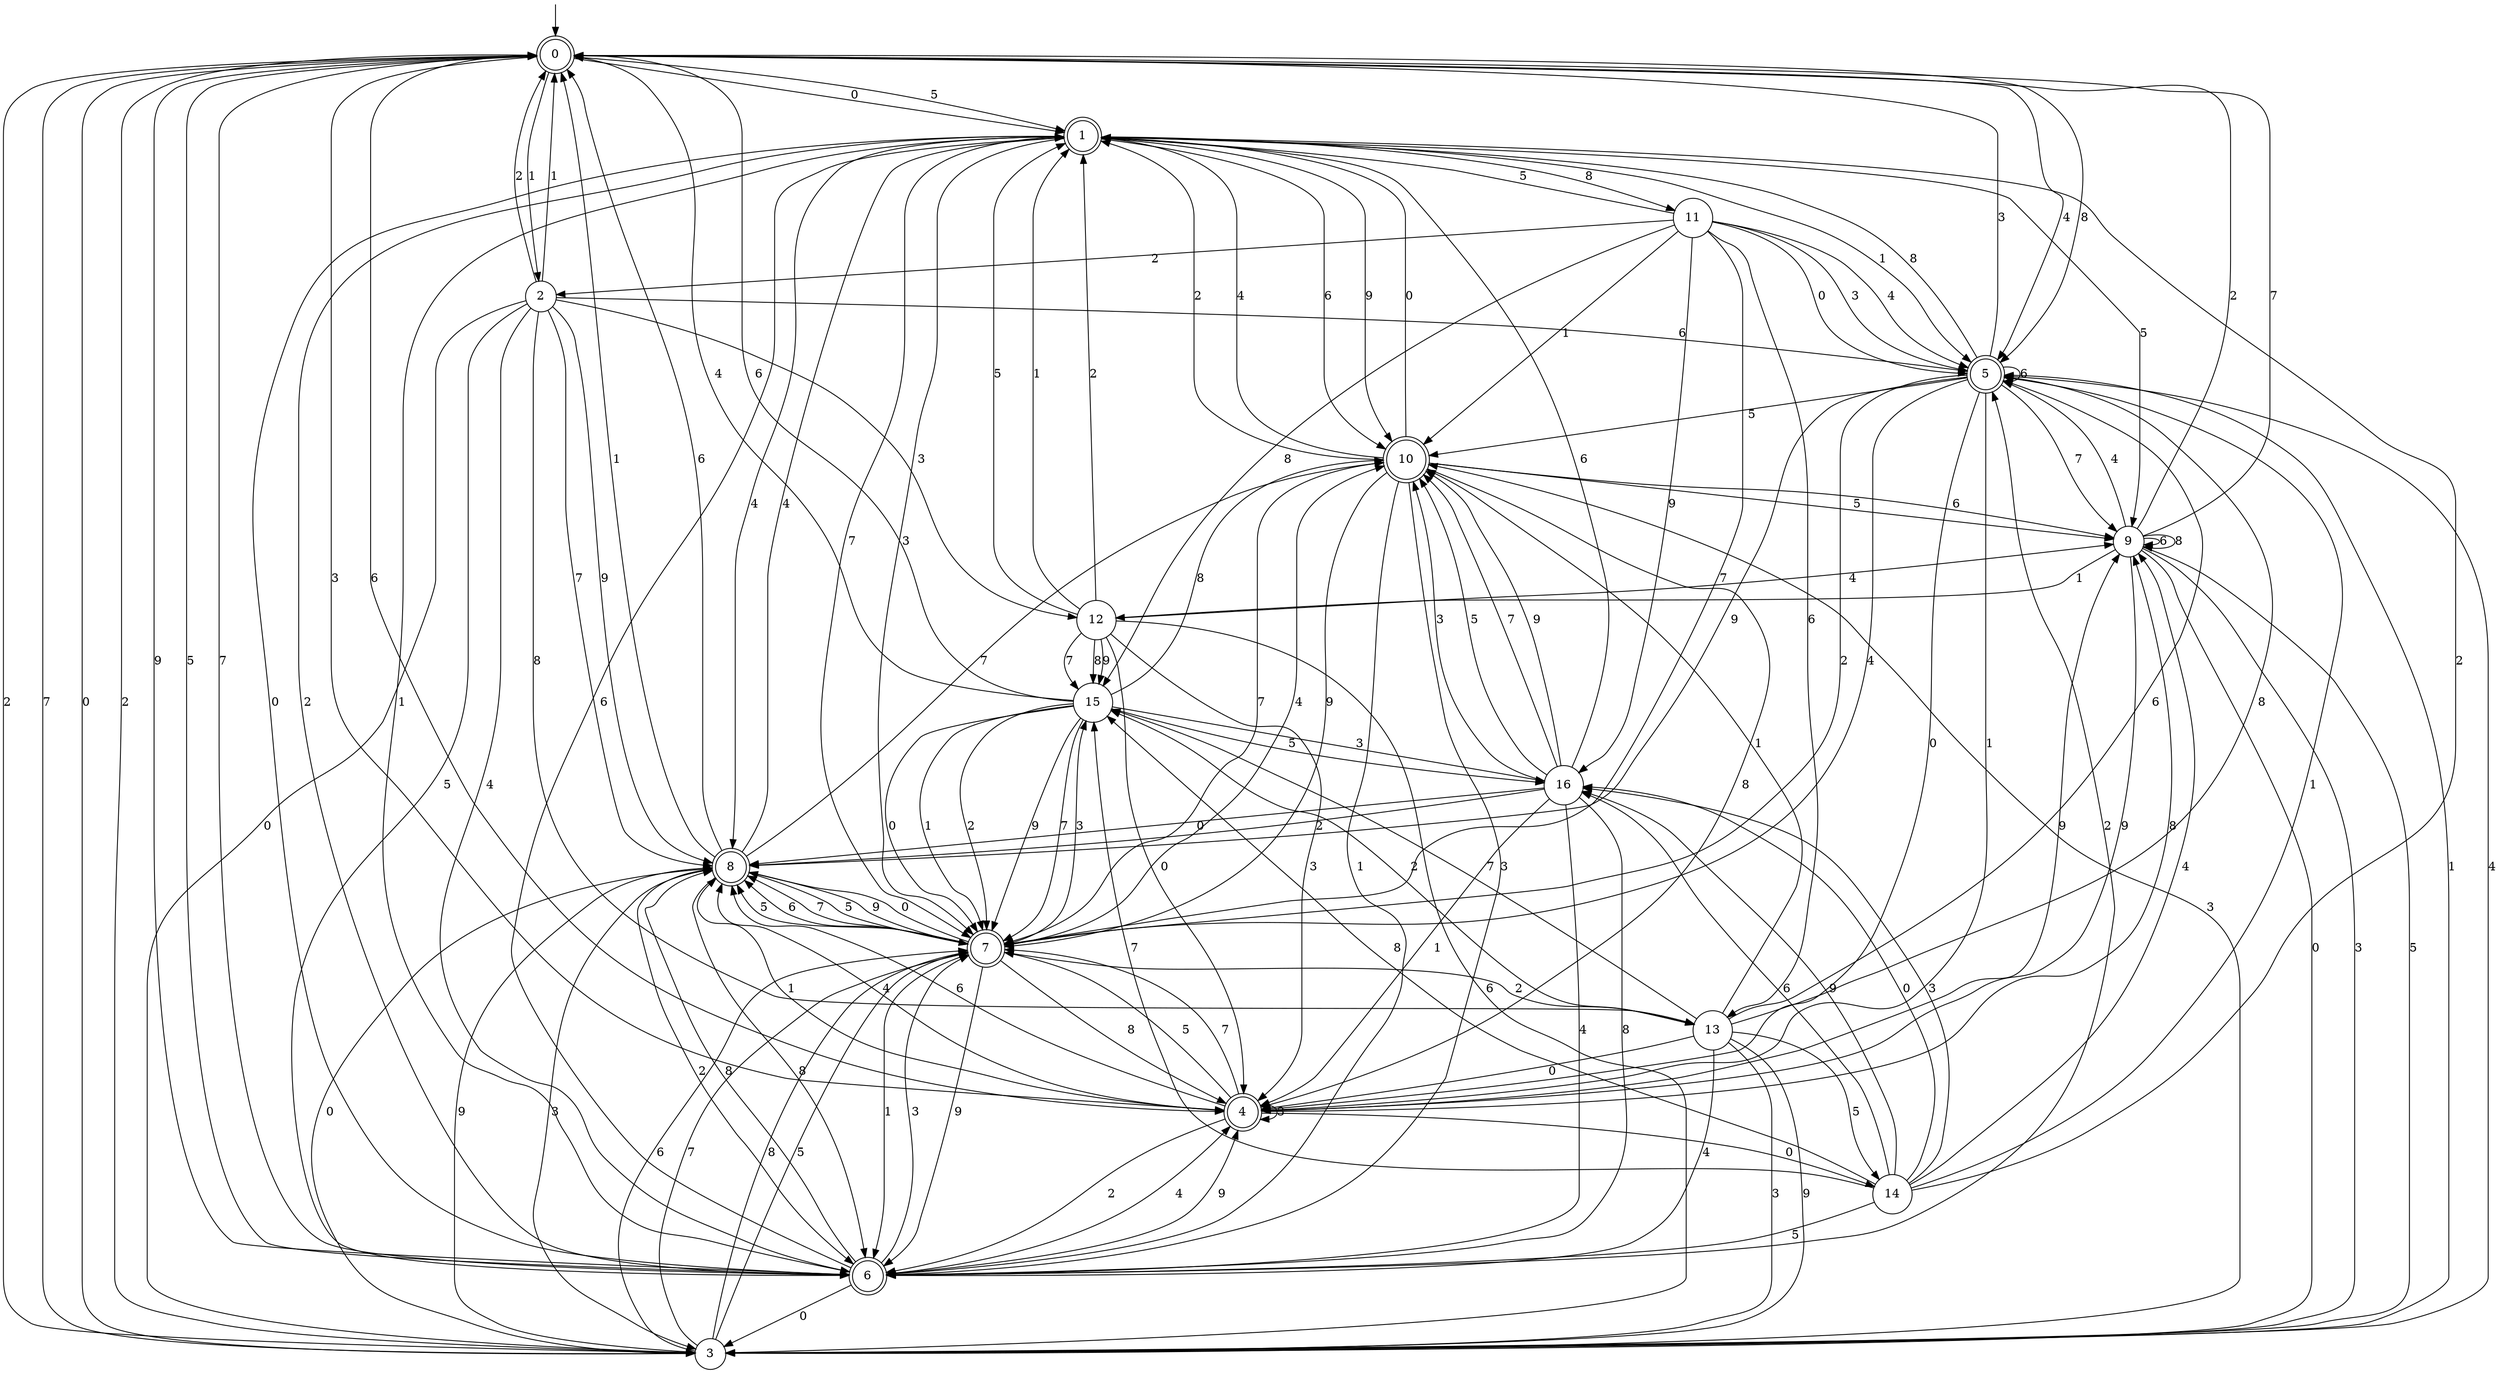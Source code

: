 digraph g {

	s0 [shape="doublecircle" label="0"];
	s1 [shape="doublecircle" label="1"];
	s2 [shape="circle" label="2"];
	s3 [shape="circle" label="3"];
	s4 [shape="doublecircle" label="4"];
	s5 [shape="doublecircle" label="5"];
	s6 [shape="doublecircle" label="6"];
	s7 [shape="doublecircle" label="7"];
	s8 [shape="doublecircle" label="8"];
	s9 [shape="circle" label="9"];
	s10 [shape="doublecircle" label="10"];
	s11 [shape="circle" label="11"];
	s12 [shape="circle" label="12"];
	s13 [shape="circle" label="13"];
	s14 [shape="circle" label="14"];
	s15 [shape="circle" label="15"];
	s16 [shape="circle" label="16"];
	s0 -> s1 [label="0"];
	s0 -> s2 [label="1"];
	s0 -> s3 [label="2"];
	s0 -> s4 [label="3"];
	s0 -> s5 [label="4"];
	s0 -> s1 [label="5"];
	s0 -> s4 [label="6"];
	s0 -> s3 [label="7"];
	s0 -> s5 [label="8"];
	s0 -> s6 [label="9"];
	s1 -> s6 [label="0"];
	s1 -> s5 [label="1"];
	s1 -> s6 [label="2"];
	s1 -> s7 [label="3"];
	s1 -> s8 [label="4"];
	s1 -> s9 [label="5"];
	s1 -> s10 [label="6"];
	s1 -> s7 [label="7"];
	s1 -> s11 [label="8"];
	s1 -> s10 [label="9"];
	s2 -> s3 [label="0"];
	s2 -> s0 [label="1"];
	s2 -> s0 [label="2"];
	s2 -> s12 [label="3"];
	s2 -> s6 [label="4"];
	s2 -> s6 [label="5"];
	s2 -> s5 [label="6"];
	s2 -> s8 [label="7"];
	s2 -> s13 [label="8"];
	s2 -> s8 [label="9"];
	s3 -> s0 [label="0"];
	s3 -> s5 [label="1"];
	s3 -> s0 [label="2"];
	s3 -> s10 [label="3"];
	s3 -> s5 [label="4"];
	s3 -> s7 [label="5"];
	s3 -> s7 [label="6"];
	s3 -> s7 [label="7"];
	s3 -> s7 [label="8"];
	s3 -> s8 [label="9"];
	s4 -> s14 [label="0"];
	s4 -> s8 [label="1"];
	s4 -> s6 [label="2"];
	s4 -> s4 [label="3"];
	s4 -> s8 [label="4"];
	s4 -> s7 [label="5"];
	s4 -> s8 [label="6"];
	s4 -> s7 [label="7"];
	s4 -> s9 [label="8"];
	s4 -> s9 [label="9"];
	s5 -> s4 [label="0"];
	s5 -> s4 [label="1"];
	s5 -> s7 [label="2"];
	s5 -> s0 [label="3"];
	s5 -> s7 [label="4"];
	s5 -> s10 [label="5"];
	s5 -> s5 [label="6"];
	s5 -> s9 [label="7"];
	s5 -> s1 [label="8"];
	s5 -> s8 [label="9"];
	s6 -> s3 [label="0"];
	s6 -> s1 [label="1"];
	s6 -> s5 [label="2"];
	s6 -> s7 [label="3"];
	s6 -> s4 [label="4"];
	s6 -> s0 [label="5"];
	s6 -> s1 [label="6"];
	s6 -> s0 [label="7"];
	s6 -> s8 [label="8"];
	s6 -> s4 [label="9"];
	s7 -> s8 [label="0"];
	s7 -> s6 [label="1"];
	s7 -> s13 [label="2"];
	s7 -> s15 [label="3"];
	s7 -> s10 [label="4"];
	s7 -> s8 [label="5"];
	s7 -> s8 [label="6"];
	s7 -> s8 [label="7"];
	s7 -> s4 [label="8"];
	s7 -> s6 [label="9"];
	s8 -> s3 [label="0"];
	s8 -> s0 [label="1"];
	s8 -> s6 [label="2"];
	s8 -> s3 [label="3"];
	s8 -> s1 [label="4"];
	s8 -> s7 [label="5"];
	s8 -> s0 [label="6"];
	s8 -> s10 [label="7"];
	s8 -> s6 [label="8"];
	s8 -> s7 [label="9"];
	s9 -> s3 [label="0"];
	s9 -> s12 [label="1"];
	s9 -> s0 [label="2"];
	s9 -> s3 [label="3"];
	s9 -> s5 [label="4"];
	s9 -> s3 [label="5"];
	s9 -> s9 [label="6"];
	s9 -> s0 [label="7"];
	s9 -> s9 [label="8"];
	s9 -> s4 [label="9"];
	s10 -> s1 [label="0"];
	s10 -> s6 [label="1"];
	s10 -> s1 [label="2"];
	s10 -> s6 [label="3"];
	s10 -> s1 [label="4"];
	s10 -> s9 [label="5"];
	s10 -> s9 [label="6"];
	s10 -> s7 [label="7"];
	s10 -> s4 [label="8"];
	s10 -> s7 [label="9"];
	s11 -> s5 [label="0"];
	s11 -> s10 [label="1"];
	s11 -> s2 [label="2"];
	s11 -> s5 [label="3"];
	s11 -> s5 [label="4"];
	s11 -> s1 [label="5"];
	s11 -> s13 [label="6"];
	s11 -> s7 [label="7"];
	s11 -> s15 [label="8"];
	s11 -> s16 [label="9"];
	s12 -> s4 [label="0"];
	s12 -> s1 [label="1"];
	s12 -> s1 [label="2"];
	s12 -> s4 [label="3"];
	s12 -> s9 [label="4"];
	s12 -> s1 [label="5"];
	s12 -> s3 [label="6"];
	s12 -> s15 [label="7"];
	s12 -> s15 [label="8"];
	s12 -> s15 [label="9"];
	s13 -> s4 [label="0"];
	s13 -> s10 [label="1"];
	s13 -> s15 [label="2"];
	s13 -> s3 [label="3"];
	s13 -> s6 [label="4"];
	s13 -> s14 [label="5"];
	s13 -> s5 [label="6"];
	s13 -> s15 [label="7"];
	s13 -> s5 [label="8"];
	s13 -> s3 [label="9"];
	s14 -> s16 [label="0"];
	s14 -> s5 [label="1"];
	s14 -> s1 [label="2"];
	s14 -> s16 [label="3"];
	s14 -> s9 [label="4"];
	s14 -> s6 [label="5"];
	s14 -> s16 [label="6"];
	s14 -> s15 [label="7"];
	s14 -> s15 [label="8"];
	s14 -> s16 [label="9"];
	s15 -> s7 [label="0"];
	s15 -> s7 [label="1"];
	s15 -> s7 [label="2"];
	s15 -> s16 [label="3"];
	s15 -> s0 [label="4"];
	s15 -> s16 [label="5"];
	s15 -> s0 [label="6"];
	s15 -> s7 [label="7"];
	s15 -> s10 [label="8"];
	s15 -> s7 [label="9"];
	s16 -> s8 [label="0"];
	s16 -> s4 [label="1"];
	s16 -> s8 [label="2"];
	s16 -> s10 [label="3"];
	s16 -> s6 [label="4"];
	s16 -> s10 [label="5"];
	s16 -> s1 [label="6"];
	s16 -> s10 [label="7"];
	s16 -> s6 [label="8"];
	s16 -> s10 [label="9"];

__start0 [label="" shape="none" width="0" height="0"];
__start0 -> s0;

}
